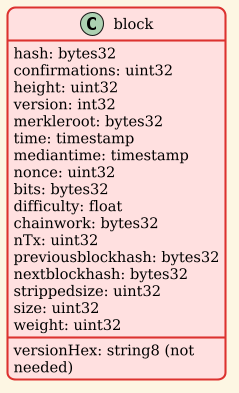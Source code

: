 @startuml block

!theme sunlust

class block {
    hash: bytes32
    confirmations: uint32 
    height: uint32 
    version: int32
    versionHex: string8 (not needed)
    merkleroot: bytes32 
    time: timestamp 
    mediantime: timestamp
    nonce: uint32
    bits: bytes32 
    difficulty: float 
    chainwork: bytes32 
    nTx: uint32 
    previousblockhash: bytes32 
    nextblockhash: bytes32 
    strippedsize: uint32 
    size: uint32 
    weight: uint32
}

@enduml
